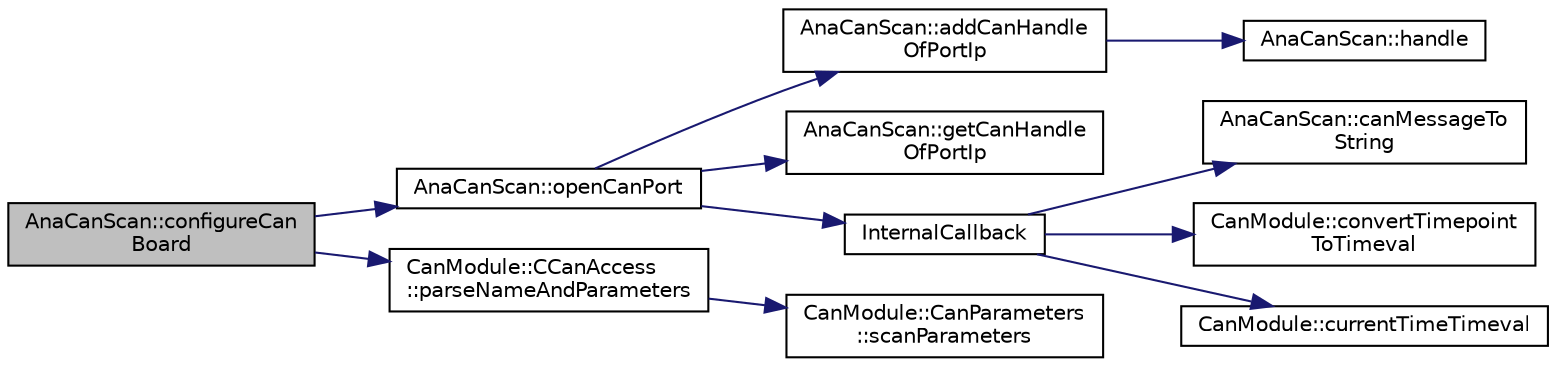 digraph "AnaCanScan::configureCanBoard"
{
 // LATEX_PDF_SIZE
  edge [fontname="Helvetica",fontsize="10",labelfontname="Helvetica",labelfontsize="10"];
  node [fontname="Helvetica",fontsize="10",shape=record];
  rankdir="LR";
  Node1 [label="AnaCanScan::configureCan\lBoard",height=0.2,width=0.4,color="black", fillcolor="grey75", style="filled", fontcolor="black",tooltip=" "];
  Node1 -> Node2 [color="midnightblue",fontsize="10",style="solid",fontname="Helvetica"];
  Node2 [label="AnaCanScan::openCanPort",height=0.2,width=0.4,color="black", fillcolor="white", style="filled",URL="$classAnaCanScan.html#ad94121f1933d50cafa52d625ee435f6c",tooltip=" "];
  Node2 -> Node3 [color="midnightblue",fontsize="10",style="solid",fontname="Helvetica"];
  Node3 [label="AnaCanScan::addCanHandle\lOfPortIp",height=0.2,width=0.4,color="black", fillcolor="white", style="filled",URL="$classAnaCanScan.html#a3e2635663ebdfac68591d6a0577fa951",tooltip=" "];
  Node3 -> Node4 [color="midnightblue",fontsize="10",style="solid",fontname="Helvetica"];
  Node4 [label="AnaCanScan::handle",height=0.2,width=0.4,color="black", fillcolor="white", style="filled",URL="$classAnaCanScan.html#a9ce965955bb5eba734ed36b81945cb74",tooltip=" "];
  Node2 -> Node5 [color="midnightblue",fontsize="10",style="solid",fontname="Helvetica"];
  Node5 [label="AnaCanScan::getCanHandle\lOfPortIp",height=0.2,width=0.4,color="black", fillcolor="white", style="filled",URL="$classAnaCanScan.html#a7bf29c3cb20f59bca41d581e4d8c9c04",tooltip=" "];
  Node2 -> Node6 [color="midnightblue",fontsize="10",style="solid",fontname="Helvetica"];
  Node6 [label="InternalCallback",height=0.2,width=0.4,color="black", fillcolor="white", style="filled",URL="$AnaCanScan_8cpp.html#ad5698349874e3653b879b5de27311594",tooltip=" "];
  Node6 -> Node7 [color="midnightblue",fontsize="10",style="solid",fontname="Helvetica"];
  Node7 [label="AnaCanScan::canMessageTo\lString",height=0.2,width=0.4,color="black", fillcolor="white", style="filled",URL="$classAnaCanScan.html#ad4a01934370aa2e9ee72bd31406e2752",tooltip=" "];
  Node6 -> Node8 [color="midnightblue",fontsize="10",style="solid",fontname="Helvetica"];
  Node8 [label="CanModule::convertTimepoint\lToTimeval",height=0.2,width=0.4,color="black", fillcolor="white", style="filled",URL="$namespaceCanModule.html#a3ec3082d7d11a9c1641023cb3f53cbe5",tooltip=" "];
  Node6 -> Node9 [color="midnightblue",fontsize="10",style="solid",fontname="Helvetica"];
  Node9 [label="CanModule::currentTimeTimeval",height=0.2,width=0.4,color="black", fillcolor="white", style="filled",URL="$namespaceCanModule.html#a6d0711aac0a75de5d2bf6142997a814d",tooltip=" "];
  Node1 -> Node10 [color="midnightblue",fontsize="10",style="solid",fontname="Helvetica"];
  Node10 [label="CanModule::CCanAccess\l::parseNameAndParameters",height=0.2,width=0.4,color="black", fillcolor="white", style="filled",URL="$classCanModule_1_1CCanAccess.html#af26c9d102638fb96e5e1305f807d148f",tooltip=" "];
  Node10 -> Node11 [color="midnightblue",fontsize="10",style="solid",fontname="Helvetica"];
  Node11 [label="CanModule::CanParameters\l::scanParameters",height=0.2,width=0.4,color="black", fillcolor="white", style="filled",URL="$structCanModule_1_1CanParameters.html#ae3c938ac282acae4e49487cbb8a61133",tooltip=" "];
}

